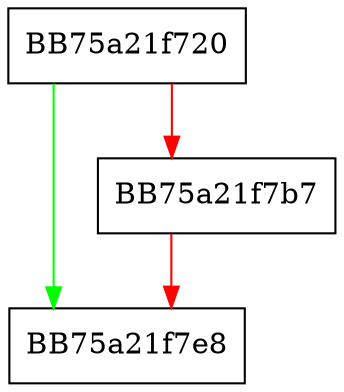 digraph CheckBIN {
  node [shape="box"];
  graph [splines=ortho];
  BB75a21f720 -> BB75a21f7e8 [color="green"];
  BB75a21f720 -> BB75a21f7b7 [color="red"];
  BB75a21f7b7 -> BB75a21f7e8 [color="red"];
}